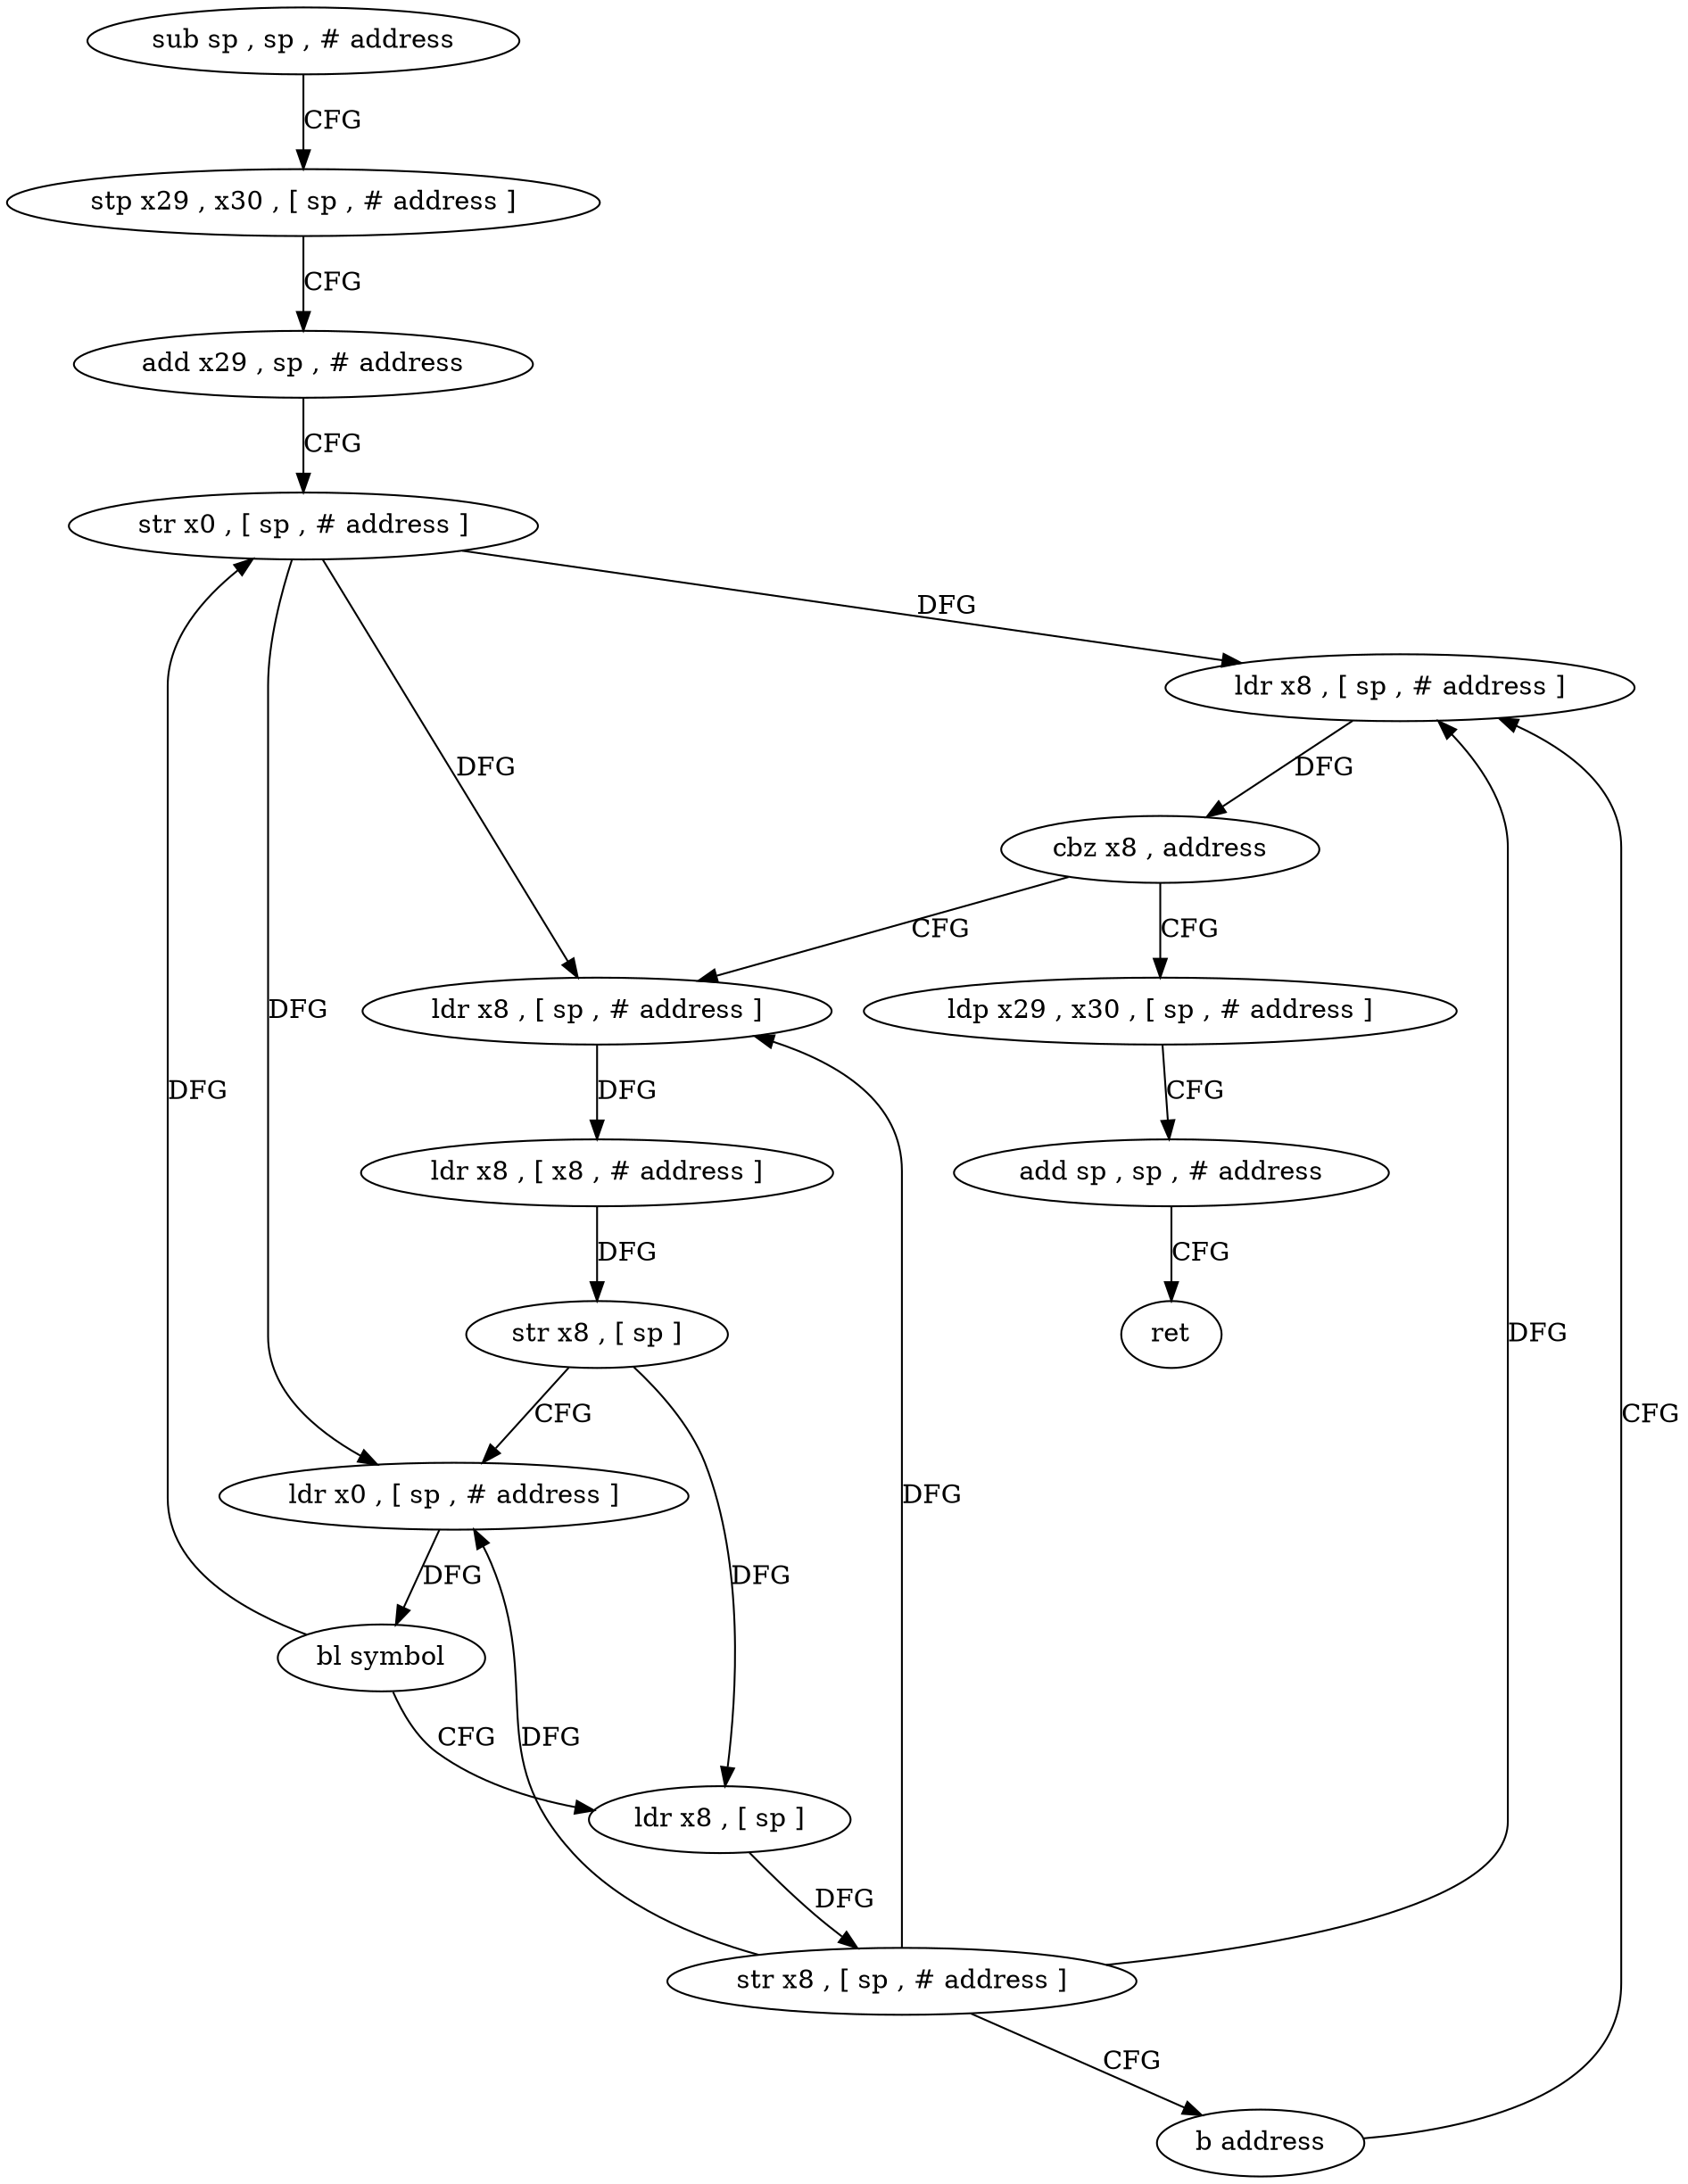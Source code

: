 digraph "func" {
"4266088" [label = "sub sp , sp , # address" ]
"4266092" [label = "stp x29 , x30 , [ sp , # address ]" ]
"4266096" [label = "add x29 , sp , # address" ]
"4266100" [label = "str x0 , [ sp , # address ]" ]
"4266104" [label = "ldr x8 , [ sp , # address ]" ]
"4266144" [label = "ldp x29 , x30 , [ sp , # address ]" ]
"4266148" [label = "add sp , sp , # address" ]
"4266152" [label = "ret" ]
"4266112" [label = "ldr x8 , [ sp , # address ]" ]
"4266116" [label = "ldr x8 , [ x8 , # address ]" ]
"4266120" [label = "str x8 , [ sp ]" ]
"4266124" [label = "ldr x0 , [ sp , # address ]" ]
"4266128" [label = "bl symbol" ]
"4266132" [label = "ldr x8 , [ sp ]" ]
"4266136" [label = "str x8 , [ sp , # address ]" ]
"4266140" [label = "b address" ]
"4266108" [label = "cbz x8 , address" ]
"4266088" -> "4266092" [ label = "CFG" ]
"4266092" -> "4266096" [ label = "CFG" ]
"4266096" -> "4266100" [ label = "CFG" ]
"4266100" -> "4266104" [ label = "DFG" ]
"4266100" -> "4266112" [ label = "DFG" ]
"4266100" -> "4266124" [ label = "DFG" ]
"4266104" -> "4266108" [ label = "DFG" ]
"4266144" -> "4266148" [ label = "CFG" ]
"4266148" -> "4266152" [ label = "CFG" ]
"4266112" -> "4266116" [ label = "DFG" ]
"4266116" -> "4266120" [ label = "DFG" ]
"4266120" -> "4266124" [ label = "CFG" ]
"4266120" -> "4266132" [ label = "DFG" ]
"4266124" -> "4266128" [ label = "DFG" ]
"4266128" -> "4266132" [ label = "CFG" ]
"4266128" -> "4266100" [ label = "DFG" ]
"4266132" -> "4266136" [ label = "DFG" ]
"4266136" -> "4266140" [ label = "CFG" ]
"4266136" -> "4266104" [ label = "DFG" ]
"4266136" -> "4266112" [ label = "DFG" ]
"4266136" -> "4266124" [ label = "DFG" ]
"4266140" -> "4266104" [ label = "CFG" ]
"4266108" -> "4266144" [ label = "CFG" ]
"4266108" -> "4266112" [ label = "CFG" ]
}
